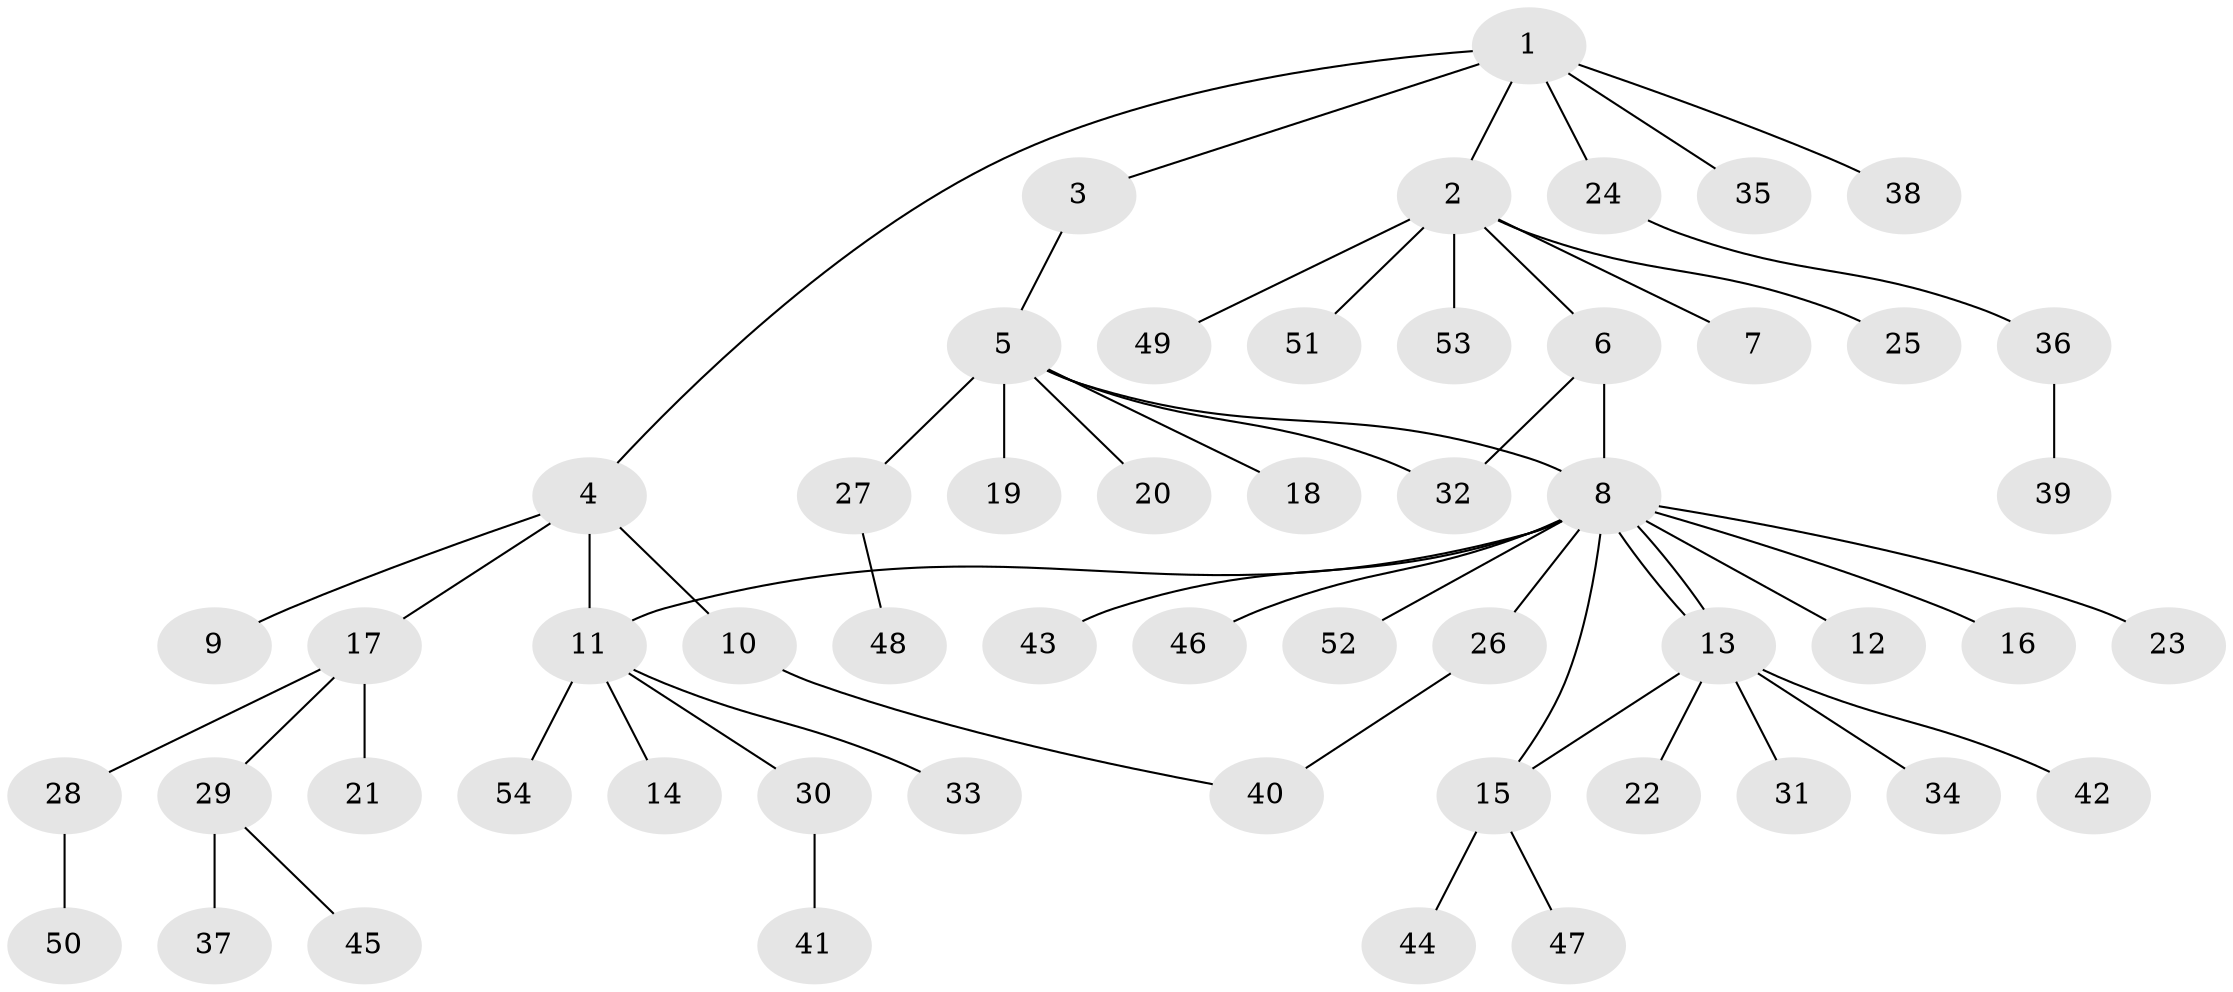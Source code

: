 // Generated by graph-tools (version 1.1) at 2025/01/03/09/25 03:01:55]
// undirected, 54 vertices, 59 edges
graph export_dot {
graph [start="1"]
  node [color=gray90,style=filled];
  1;
  2;
  3;
  4;
  5;
  6;
  7;
  8;
  9;
  10;
  11;
  12;
  13;
  14;
  15;
  16;
  17;
  18;
  19;
  20;
  21;
  22;
  23;
  24;
  25;
  26;
  27;
  28;
  29;
  30;
  31;
  32;
  33;
  34;
  35;
  36;
  37;
  38;
  39;
  40;
  41;
  42;
  43;
  44;
  45;
  46;
  47;
  48;
  49;
  50;
  51;
  52;
  53;
  54;
  1 -- 2;
  1 -- 3;
  1 -- 4;
  1 -- 24;
  1 -- 35;
  1 -- 38;
  2 -- 6;
  2 -- 7;
  2 -- 25;
  2 -- 49;
  2 -- 51;
  2 -- 53;
  3 -- 5;
  4 -- 9;
  4 -- 10;
  4 -- 11;
  4 -- 17;
  5 -- 8;
  5 -- 18;
  5 -- 19;
  5 -- 20;
  5 -- 27;
  5 -- 32;
  6 -- 8;
  6 -- 32;
  8 -- 11;
  8 -- 12;
  8 -- 13;
  8 -- 13;
  8 -- 15;
  8 -- 16;
  8 -- 23;
  8 -- 26;
  8 -- 43;
  8 -- 46;
  8 -- 52;
  10 -- 40;
  11 -- 14;
  11 -- 30;
  11 -- 33;
  11 -- 54;
  13 -- 15;
  13 -- 22;
  13 -- 31;
  13 -- 34;
  13 -- 42;
  15 -- 44;
  15 -- 47;
  17 -- 21;
  17 -- 28;
  17 -- 29;
  24 -- 36;
  26 -- 40;
  27 -- 48;
  28 -- 50;
  29 -- 37;
  29 -- 45;
  30 -- 41;
  36 -- 39;
}
